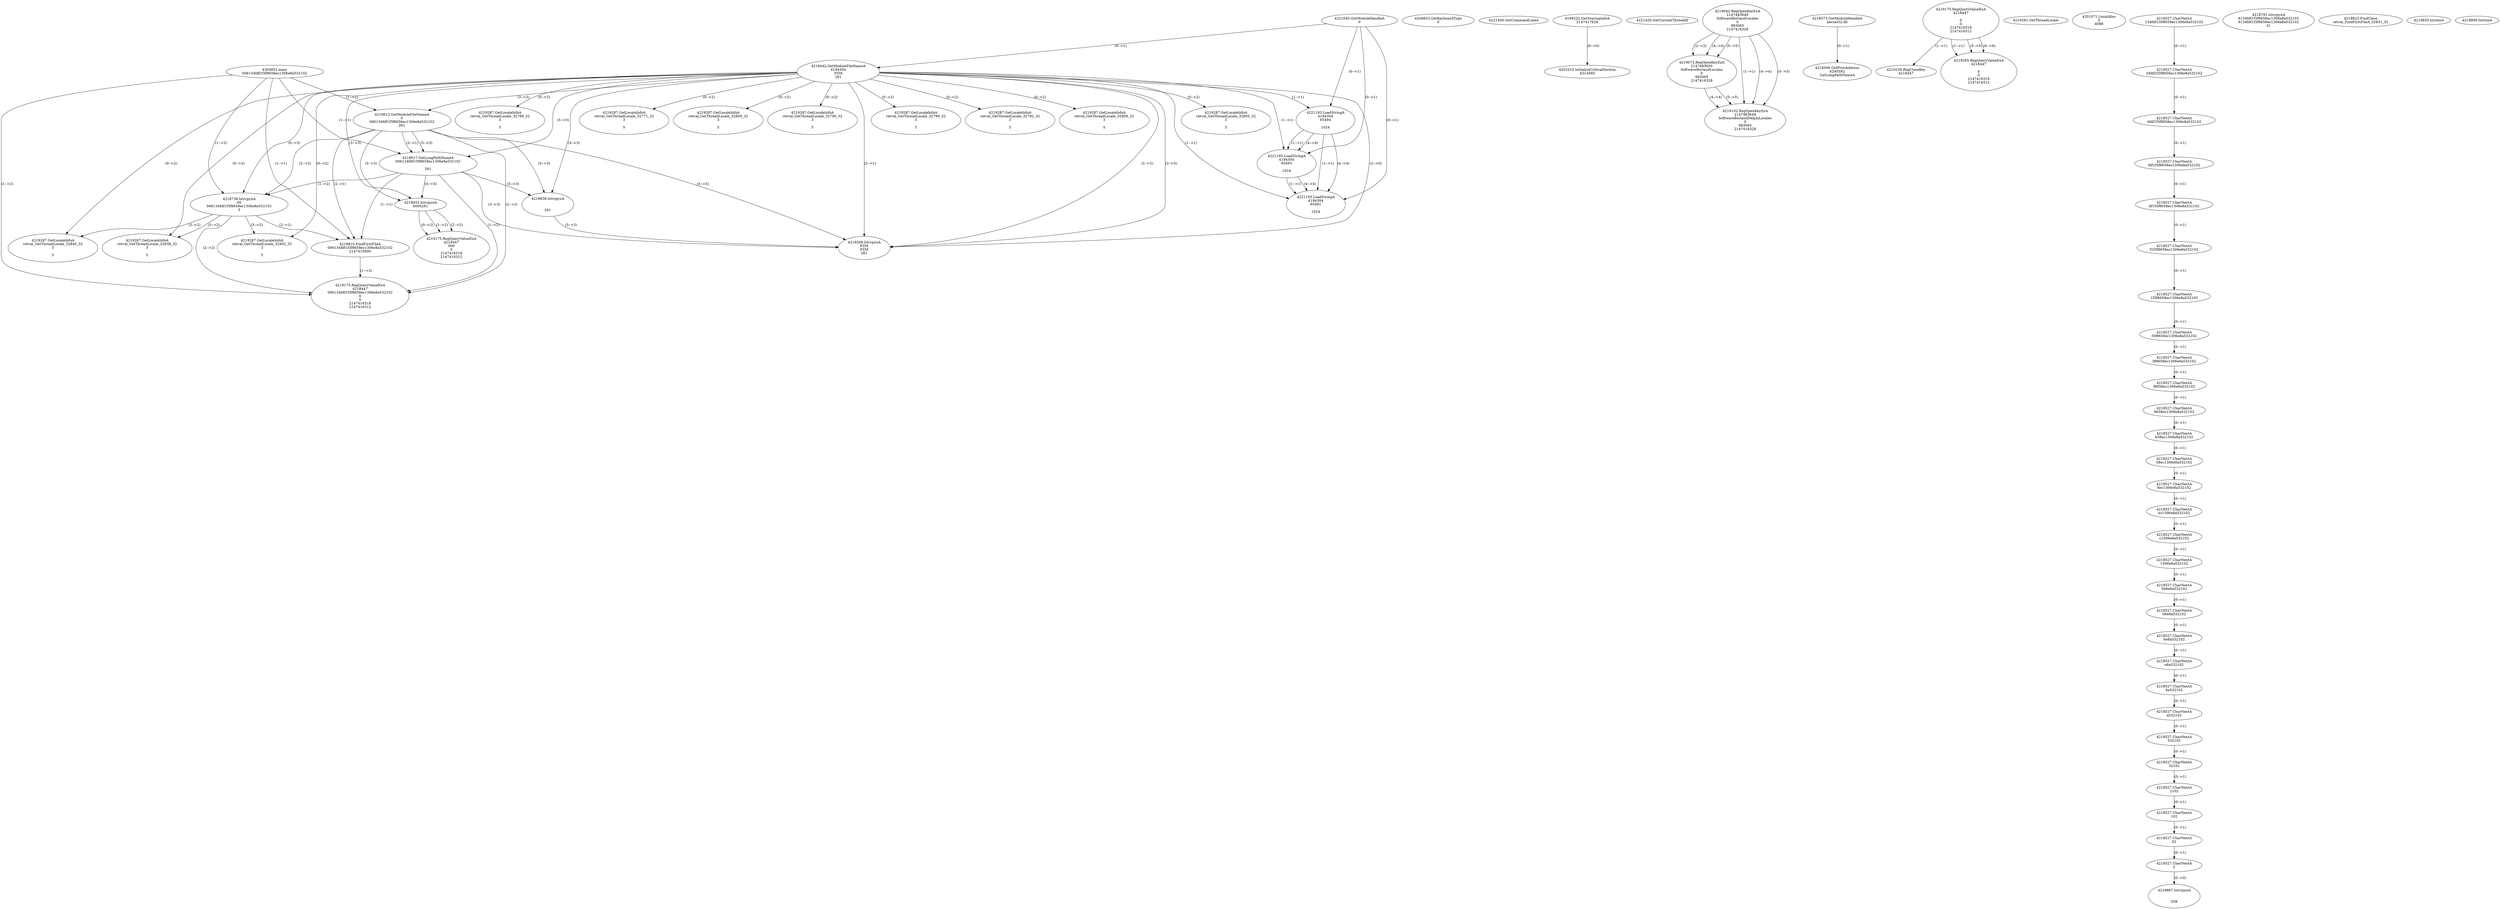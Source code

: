 // Global SCDG with merge call
digraph {
	0 [label="4304852.main
006134fdf1f3f8658ec1306e8a532102"]
	1 [label="4221640.GetModuleHandleA
0"]
	2 [label="4208833.GetKeyboardType
0"]
	3 [label="4221400.GetCommandLineA
"]
	4 [label="4199222.GetStartupInfoA
2147417628"]
	5 [label="4221420.GetCurrentThreadId
"]
	6 [label="4218442.GetModuleFileNameA
4194304
PZM
261"]
	1 -> 6 [label="(0-->1)"]
	7 [label="4219012.GetModuleFileNameA
0
006134fdf1f3f8658ec1306e8a532102
261"]
	0 -> 7 [label="(1-->2)"]
	6 -> 7 [label="(3-->3)"]
	8 [label="4219042.RegOpenKeyExA
2147483649
Software\Borland\Locales
0
983065
2147416328"]
	9 [label="4218573.GetModuleHandleA
kernel32.dll"]
	10 [label="4218590.GetProcAddress
6295592
GetLongPathNameA"]
	9 -> 10 [label="(0-->1)"]
	11 [label="4218617.GetLongPathNameA
006134fdf1f3f8658ec1306e8a532102

261"]
	0 -> 11 [label="(1-->1)"]
	7 -> 11 [label="(2-->1)"]
	6 -> 11 [label="(3-->3)"]
	7 -> 11 [label="(3-->3)"]
	12 [label="4218638.lstrcpynA


261"]
	6 -> 12 [label="(3-->3)"]
	7 -> 12 [label="(3-->3)"]
	11 -> 12 [label="(3-->3)"]
	13 [label="4219175.RegQueryValueExA
4218447

0
0
2147416318
2147416312"]
	14 [label="4219239.RegCloseKey
4218447"]
	13 -> 14 [label="(1-->1)"]
	15 [label="4219268.lstrcpynA
PZM
PZM
261"]
	6 -> 15 [label="(2-->1)"]
	6 -> 15 [label="(2-->2)"]
	6 -> 15 [label="(3-->3)"]
	7 -> 15 [label="(3-->3)"]
	11 -> 15 [label="(3-->3)"]
	12 -> 15 [label="(3-->3)"]
	6 -> 15 [label="(2-->0)"]
	16 [label="4219281.GetThreadLocale
"]
	17 [label="4219287.GetLocaleInfoA
retval_GetThreadLocale_32805_32
3

5"]
	6 -> 17 [label="(0-->2)"]
	18 [label="4221193.LoadStringA
4194304
65494

1024"]
	1 -> 18 [label="(0-->1)"]
	6 -> 18 [label="(1-->1)"]
	19 [label="4221193.LoadStringA
4194304
65493

1024"]
	1 -> 19 [label="(0-->1)"]
	6 -> 19 [label="(1-->1)"]
	18 -> 19 [label="(1-->1)"]
	18 -> 19 [label="(4-->4)"]
	20 [label="4221193.LoadStringA
4194304
65491

1024"]
	1 -> 20 [label="(0-->1)"]
	6 -> 20 [label="(1-->1)"]
	18 -> 20 [label="(1-->1)"]
	19 -> 20 [label="(1-->1)"]
	18 -> 20 [label="(4-->4)"]
	19 -> 20 [label="(4-->4)"]
	21 [label="4201010.InitializeCriticalSection
4314560"]
	4 -> 21 [label="(0-->0)"]
	22 [label="4201071.LocalAlloc
0
4088"]
	23 [label="4219072.RegOpenKeyExA
2147483650
Software\Borland\Locales
0
983065
2147416328"]
	8 -> 23 [label="(2-->2)"]
	8 -> 23 [label="(4-->4)"]
	8 -> 23 [label="(5-->5)"]
	24 [label="4219205.RegQueryValueExA
4218447

0
0
2147416318
2147416312"]
	13 -> 24 [label="(1-->1)"]
	13 -> 24 [label="(5-->5)"]
	13 -> 24 [label="(6-->6)"]
	25 [label="4219287.GetLocaleInfoA
retval_GetThreadLocale_32789_32
3

5"]
	6 -> 25 [label="(0-->2)"]
	26 [label="4218738.lstrcpynA
00
006134fdf1f3f8658ec1306e8a532102
3"]
	0 -> 26 [label="(1-->2)"]
	7 -> 26 [label="(2-->2)"]
	11 -> 26 [label="(1-->2)"]
	6 -> 26 [label="(0-->3)"]
	27 [label="4218527.CharNextA
134fdf1f3f8658ec1306e8a532102"]
	28 [label="4218527.CharNextA
34fdf1f3f8658ec1306e8a532102"]
	27 -> 28 [label="(0-->1)"]
	29 [label="4218527.CharNextA
4fdf1f3f8658ec1306e8a532102"]
	28 -> 29 [label="(0-->1)"]
	30 [label="4218527.CharNextA
fdf1f3f8658ec1306e8a532102"]
	29 -> 30 [label="(0-->1)"]
	31 [label="4218527.CharNextA
df1f3f8658ec1306e8a532102"]
	30 -> 31 [label="(0-->1)"]
	32 [label="4218527.CharNextA
f1f3f8658ec1306e8a532102"]
	31 -> 32 [label="(0-->1)"]
	33 [label="4218527.CharNextA
1f3f8658ec1306e8a532102"]
	32 -> 33 [label="(0-->1)"]
	34 [label="4218527.CharNextA
f3f8658ec1306e8a532102"]
	33 -> 34 [label="(0-->1)"]
	35 [label="4218527.CharNextA
3f8658ec1306e8a532102"]
	34 -> 35 [label="(0-->1)"]
	36 [label="4218527.CharNextA
f8658ec1306e8a532102"]
	35 -> 36 [label="(0-->1)"]
	37 [label="4218527.CharNextA
8658ec1306e8a532102"]
	36 -> 37 [label="(0-->1)"]
	38 [label="4218527.CharNextA
658ec1306e8a532102"]
	37 -> 38 [label="(0-->1)"]
	39 [label="4218527.CharNextA
58ec1306e8a532102"]
	38 -> 39 [label="(0-->1)"]
	40 [label="4218527.CharNextA
8ec1306e8a532102"]
	39 -> 40 [label="(0-->1)"]
	41 [label="4218527.CharNextA
ec1306e8a532102"]
	40 -> 41 [label="(0-->1)"]
	42 [label="4218527.CharNextA
c1306e8a532102"]
	41 -> 42 [label="(0-->1)"]
	43 [label="4218527.CharNextA
1306e8a532102"]
	42 -> 43 [label="(0-->1)"]
	44 [label="4218527.CharNextA
306e8a532102"]
	43 -> 44 [label="(0-->1)"]
	45 [label="4218527.CharNextA
06e8a532102"]
	44 -> 45 [label="(0-->1)"]
	46 [label="4218527.CharNextA
6e8a532102"]
	45 -> 46 [label="(0-->1)"]
	47 [label="4218527.CharNextA
e8a532102"]
	46 -> 47 [label="(0-->1)"]
	48 [label="4218527.CharNextA
8a532102"]
	47 -> 48 [label="(0-->1)"]
	49 [label="4218527.CharNextA
a532102"]
	48 -> 49 [label="(0-->1)"]
	50 [label="4218527.CharNextA
532102"]
	49 -> 50 [label="(0-->1)"]
	51 [label="4218527.CharNextA
32102"]
	50 -> 51 [label="(0-->1)"]
	52 [label="4218527.CharNextA
2102"]
	51 -> 52 [label="(0-->1)"]
	53 [label="4218527.CharNextA
102"]
	52 -> 53 [label="(0-->1)"]
	54 [label="4218527.CharNextA
02"]
	53 -> 54 [label="(0-->1)"]
	55 [label="4218527.CharNextA
2"]
	54 -> 55 [label="(0-->1)"]
	56 [label="4218791.lstrcpynA
6134fdf1f3f8658ec1306e8a532102
6134fdf1f3f8658ec1306e8a532102
31"]
	57 [label="4218810.FindFirstFileA
006134fdf1f3f8658ec1306e8a532102
2147415690"]
	0 -> 57 [label="(1-->1)"]
	7 -> 57 [label="(2-->1)"]
	11 -> 57 [label="(1-->1)"]
	26 -> 57 [label="(2-->1)"]
	58 [label="4219175.RegQueryValueExA
4218447
006134fdf1f3f8658ec1306e8a532102
0
0
2147416318
2147416312"]
	0 -> 58 [label="(1-->2)"]
	7 -> 58 [label="(2-->2)"]
	11 -> 58 [label="(1-->2)"]
	26 -> 58 [label="(2-->2)"]
	57 -> 58 [label="(1-->2)"]
	59 [label="4219287.GetLocaleInfoA
retval_GetThreadLocale_32840_32
3

5"]
	6 -> 59 [label="(0-->2)"]
	26 -> 59 [label="(3-->2)"]
	60 [label="4219287.GetLocaleInfoA
retval_GetThreadLocale_32838_32
3

5"]
	6 -> 60 [label="(0-->2)"]
	26 -> 60 [label="(3-->2)"]
	61 [label="4218823.FindClose
retval_FindFirstFileA_32831_32"]
	62 [label="4218835.lstrlenA
"]
	63 [label="4218887.lstrcpynA


258"]
	55 -> 63 [label="(0-->0)"]
	64 [label="4218899.lstrlenA
"]
	65 [label="4218933.lstrcpynA
00\
00\
261"]
	6 -> 65 [label="(3-->3)"]
	7 -> 65 [label="(3-->3)"]
	11 -> 65 [label="(3-->3)"]
	66 [label="4219175.RegQueryValueExA
4218447
00\
0
0
2147416318
2147416312"]
	65 -> 66 [label="(1-->2)"]
	65 -> 66 [label="(2-->2)"]
	65 -> 66 [label="(0-->2)"]
	67 [label="4219287.GetLocaleInfoA
retval_GetThreadLocale_32902_32
3

5"]
	6 -> 67 [label="(0-->2)"]
	26 -> 67 [label="(3-->2)"]
	68 [label="4219102.RegOpenKeyExA
2147483649
Software\Borland\Delphi\Locales
0
983065
2147416328"]
	8 -> 68 [label="(1-->1)"]
	8 -> 68 [label="(4-->4)"]
	23 -> 68 [label="(4-->4)"]
	8 -> 68 [label="(5-->5)"]
	23 -> 68 [label="(5-->5)"]
	69 [label="4219287.GetLocaleInfoA
retval_GetThreadLocale_32771_32
3

5"]
	6 -> 69 [label="(0-->2)"]
	70 [label="4219287.GetLocaleInfoA
retval_GetThreadLocale_32800_32
3

5"]
	6 -> 70 [label="(0-->2)"]
	71 [label="4219287.GetLocaleInfoA
retval_GetThreadLocale_32790_32
3

5"]
	6 -> 71 [label="(0-->2)"]
	72 [label="4219287.GetLocaleInfoA
retval_GetThreadLocale_32799_32
3

5"]
	6 -> 72 [label="(0-->2)"]
	73 [label="4219287.GetLocaleInfoA
retval_GetThreadLocale_32792_32
3

5"]
	6 -> 73 [label="(0-->2)"]
	74 [label="4219287.GetLocaleInfoA
retval_GetThreadLocale_32809_32
3

5"]
	6 -> 74 [label="(0-->2)"]
}
